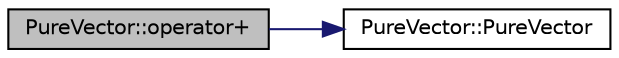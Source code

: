 digraph "PureVector::operator+"
{
 // LATEX_PDF_SIZE
  edge [fontname="Helvetica",fontsize="10",labelfontname="Helvetica",labelfontsize="10"];
  node [fontname="Helvetica",fontsize="10",shape=record];
  rankdir="LR";
  Node1 [label="PureVector::operator+",height=0.2,width=0.4,color="black", fillcolor="grey75", style="filled", fontcolor="black",tooltip="Addition operator."];
  Node1 -> Node2 [color="midnightblue",fontsize="10",style="solid",fontname="Helvetica"];
  Node2 [label="PureVector::PureVector",height=0.2,width=0.4,color="black", fillcolor="white", style="filled",URL="$class_pure_vector.html#a9b68d03c9e83cb1ab8b8dc9ec7a7a8ec",tooltip="Creates a vector containing zeros."];
}
